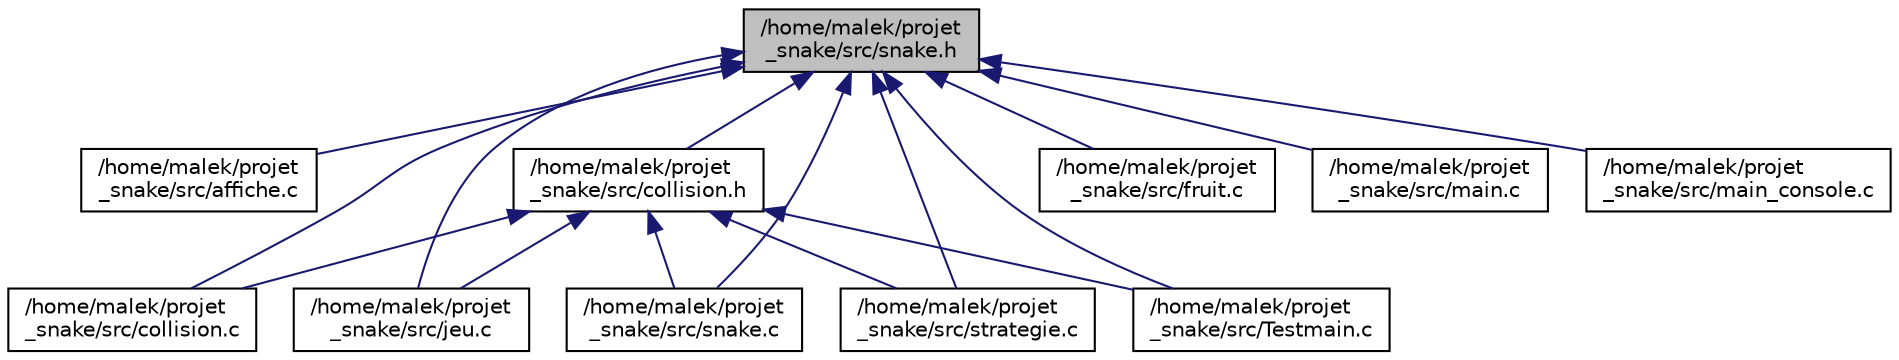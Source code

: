 digraph "/home/malek/projet_snake/src/snake.h"
{
  edge [fontname="Helvetica",fontsize="10",labelfontname="Helvetica",labelfontsize="10"];
  node [fontname="Helvetica",fontsize="10",shape=record];
  Node1 [label="/home/malek/projet\l_snake/src/snake.h",height=0.2,width=0.4,color="black", fillcolor="grey75", style="filled", fontcolor="black"];
  Node1 -> Node2 [dir="back",color="midnightblue",fontsize="10",style="solid",fontname="Helvetica"];
  Node2 [label="/home/malek/projet\l_snake/src/affiche.c",height=0.2,width=0.4,color="black", fillcolor="white", style="filled",URL="$affiche_8c.html",tooltip="Ce fichier source contient les fonctions gerant l&#39;affichage du jeu. "];
  Node1 -> Node3 [dir="back",color="midnightblue",fontsize="10",style="solid",fontname="Helvetica"];
  Node3 [label="/home/malek/projet\l_snake/src/collision.c",height=0.2,width=0.4,color="black", fillcolor="white", style="filled",URL="$collision_8c.html"];
  Node1 -> Node4 [dir="back",color="midnightblue",fontsize="10",style="solid",fontname="Helvetica"];
  Node4 [label="/home/malek/projet\l_snake/src/collision.h",height=0.2,width=0.4,color="black", fillcolor="white", style="filled",URL="$collision_8h.html"];
  Node4 -> Node3 [dir="back",color="midnightblue",fontsize="10",style="solid",fontname="Helvetica"];
  Node4 -> Node5 [dir="back",color="midnightblue",fontsize="10",style="solid",fontname="Helvetica"];
  Node5 [label="/home/malek/projet\l_snake/src/jeu.c",height=0.2,width=0.4,color="black", fillcolor="white", style="filled",URL="$jeu_8c.html",tooltip="Ce source contient l&#39;implementation des fonctions gerant les fonctions prncipales du jeu..."];
  Node4 -> Node6 [dir="back",color="midnightblue",fontsize="10",style="solid",fontname="Helvetica"];
  Node6 [label="/home/malek/projet\l_snake/src/snake.c",height=0.2,width=0.4,color="black", fillcolor="white", style="filled",URL="$snake_8c.html",tooltip="Ce source contient l&#39;implementation des fonctions permettant la manipulation des serpents. "];
  Node4 -> Node7 [dir="back",color="midnightblue",fontsize="10",style="solid",fontname="Helvetica"];
  Node7 [label="/home/malek/projet\l_snake/src/strategie.c",height=0.2,width=0.4,color="black", fillcolor="white", style="filled",URL="$strategie_8c.html"];
  Node4 -> Node8 [dir="back",color="midnightblue",fontsize="10",style="solid",fontname="Helvetica"];
  Node8 [label="/home/malek/projet\l_snake/src/Testmain.c",height=0.2,width=0.4,color="black", fillcolor="white", style="filled",URL="$_testmain_8c.html",tooltip="permet de tester les fonctions du jeu Test la mise de fruit / les strategies Offensive Defensive / le..."];
  Node1 -> Node9 [dir="back",color="midnightblue",fontsize="10",style="solid",fontname="Helvetica"];
  Node9 [label="/home/malek/projet\l_snake/src/fruit.c",height=0.2,width=0.4,color="black", fillcolor="white", style="filled",URL="$fruit_8c.html"];
  Node1 -> Node5 [dir="back",color="midnightblue",fontsize="10",style="solid",fontname="Helvetica"];
  Node1 -> Node10 [dir="back",color="midnightblue",fontsize="10",style="solid",fontname="Helvetica"];
  Node10 [label="/home/malek/projet\l_snake/src/main.c",height=0.2,width=0.4,color="black", fillcolor="white", style="filled",URL="$main_8c.html",tooltip="Main d&#39;execution. "];
  Node1 -> Node11 [dir="back",color="midnightblue",fontsize="10",style="solid",fontname="Helvetica"];
  Node11 [label="/home/malek/projet\l_snake/src/main_console.c",height=0.2,width=0.4,color="black", fillcolor="white", style="filled",URL="$main__console_8c.html"];
  Node1 -> Node6 [dir="back",color="midnightblue",fontsize="10",style="solid",fontname="Helvetica"];
  Node1 -> Node7 [dir="back",color="midnightblue",fontsize="10",style="solid",fontname="Helvetica"];
  Node1 -> Node8 [dir="back",color="midnightblue",fontsize="10",style="solid",fontname="Helvetica"];
}
